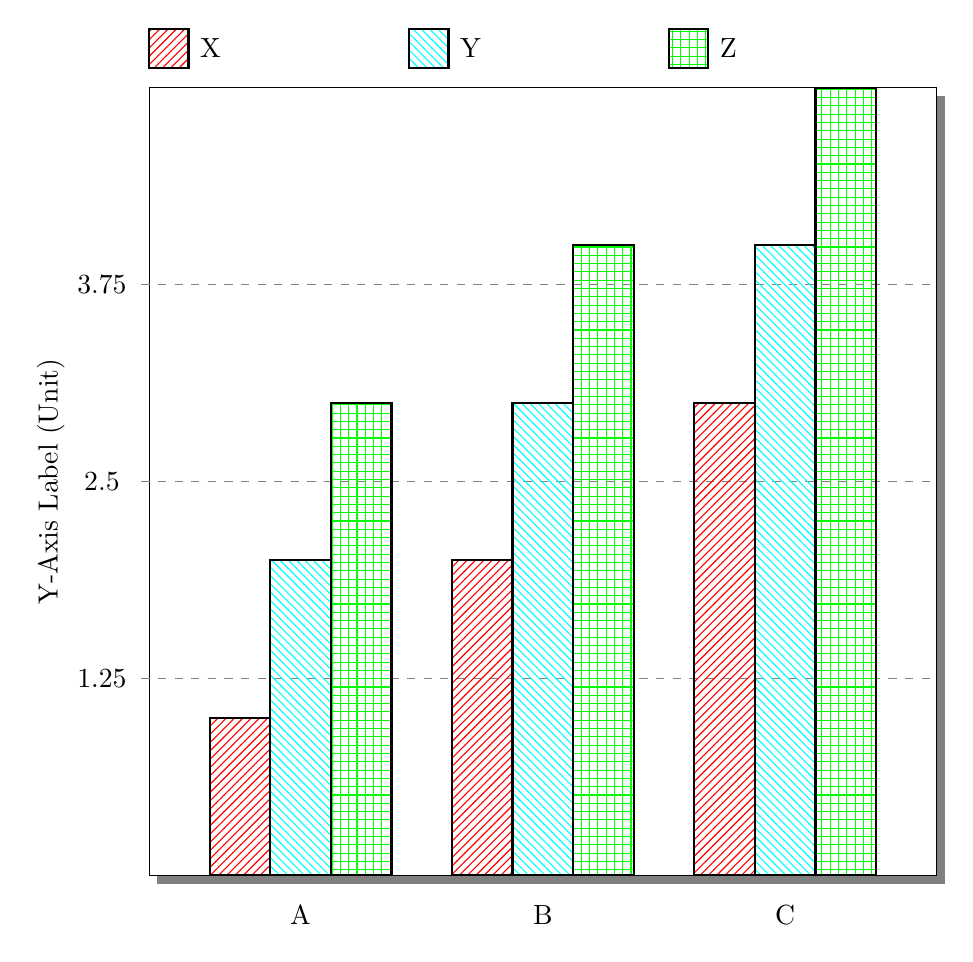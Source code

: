 \begin{tikzpicture}[xscale=0.10,yscale=0.10]
  \draw[preaction={fill=black,opacity=.5, transform canvas={xshift=3,yshift=-3}}, black][fill=white] (0,0) rectangle (100, 100);
    \draw[dashed, gray] (-1, 25) -- (101, 25);
  \draw[dashed, gray] (-1, 50) -- (101, 50);
  \draw[dashed, gray] (-1, 75) -- (101, 75);
    \draw[thick, black] (-6, 25.00) node[align=right] {1.25};
  \draw[thick, black] (-6, 50.00) node[align=right] {2.5};
  \draw[thick, black] (-6, 75.00) node[align=right] {3.75};

  \node (label-align) [thick, black, align=center, rotate=90] at (-12.5, 50) {Y-Axis Label (Unit)};

  \draw[thick, pattern=north east lines, pattern color=red] (7.69,0) rectangle (15.38,20.00);
  \draw[thick, pattern=north west lines, pattern color=cyan] (15.38,0) rectangle (23.08,40.00);
  \draw[thick, pattern=grid, pattern color=green] (23.08,0) rectangle (30.77,60.00);

  \draw[thick, pattern=north east lines, pattern color=red] (38.46,0) rectangle (46.15,40.00);
  \draw[thick, pattern=north west lines, pattern color=cyan] (46.15,0) rectangle (53.85,60.00);
  \draw[thick, pattern=grid, pattern color=green] (53.85,0) rectangle (61.54,80.00);

  \draw[thick, pattern=north east lines, pattern color=red] (69.23,0) rectangle (76.92,60.00);
  \draw[thick, pattern=north west lines, pattern color=cyan] (76.92,0) rectangle (84.62,80.00);
  \draw[thick, pattern=grid, pattern color=green] (84.62,0) rectangle (92.31,100.00);

  \draw[thick, black] (19.23, -5) node {A};
  \draw[thick, black] (50.00, -5) node {B};
  \draw[thick, black] (80.77, -5) node {C};

  \draw[thick, pattern=north east lines, pattern color=red] (0.00, 102.5) rectangle (5.00, 107.5);
  \draw[thick, black] (10.00, 105) node[text width=20] {X};
  \draw[thick, pattern=north west lines, pattern color=cyan] (33.00, 102.5) rectangle (38.00, 107.5);
  \draw[thick, black] (43.00, 105) node[text width=20] {Y};
  \draw[thick, pattern=grid, pattern color=green] (66.00, 102.5) rectangle (71.00, 107.5);
  \draw[thick, black] (76.00, 105) node[text width=20] {Z};

\end{tikzpicture}